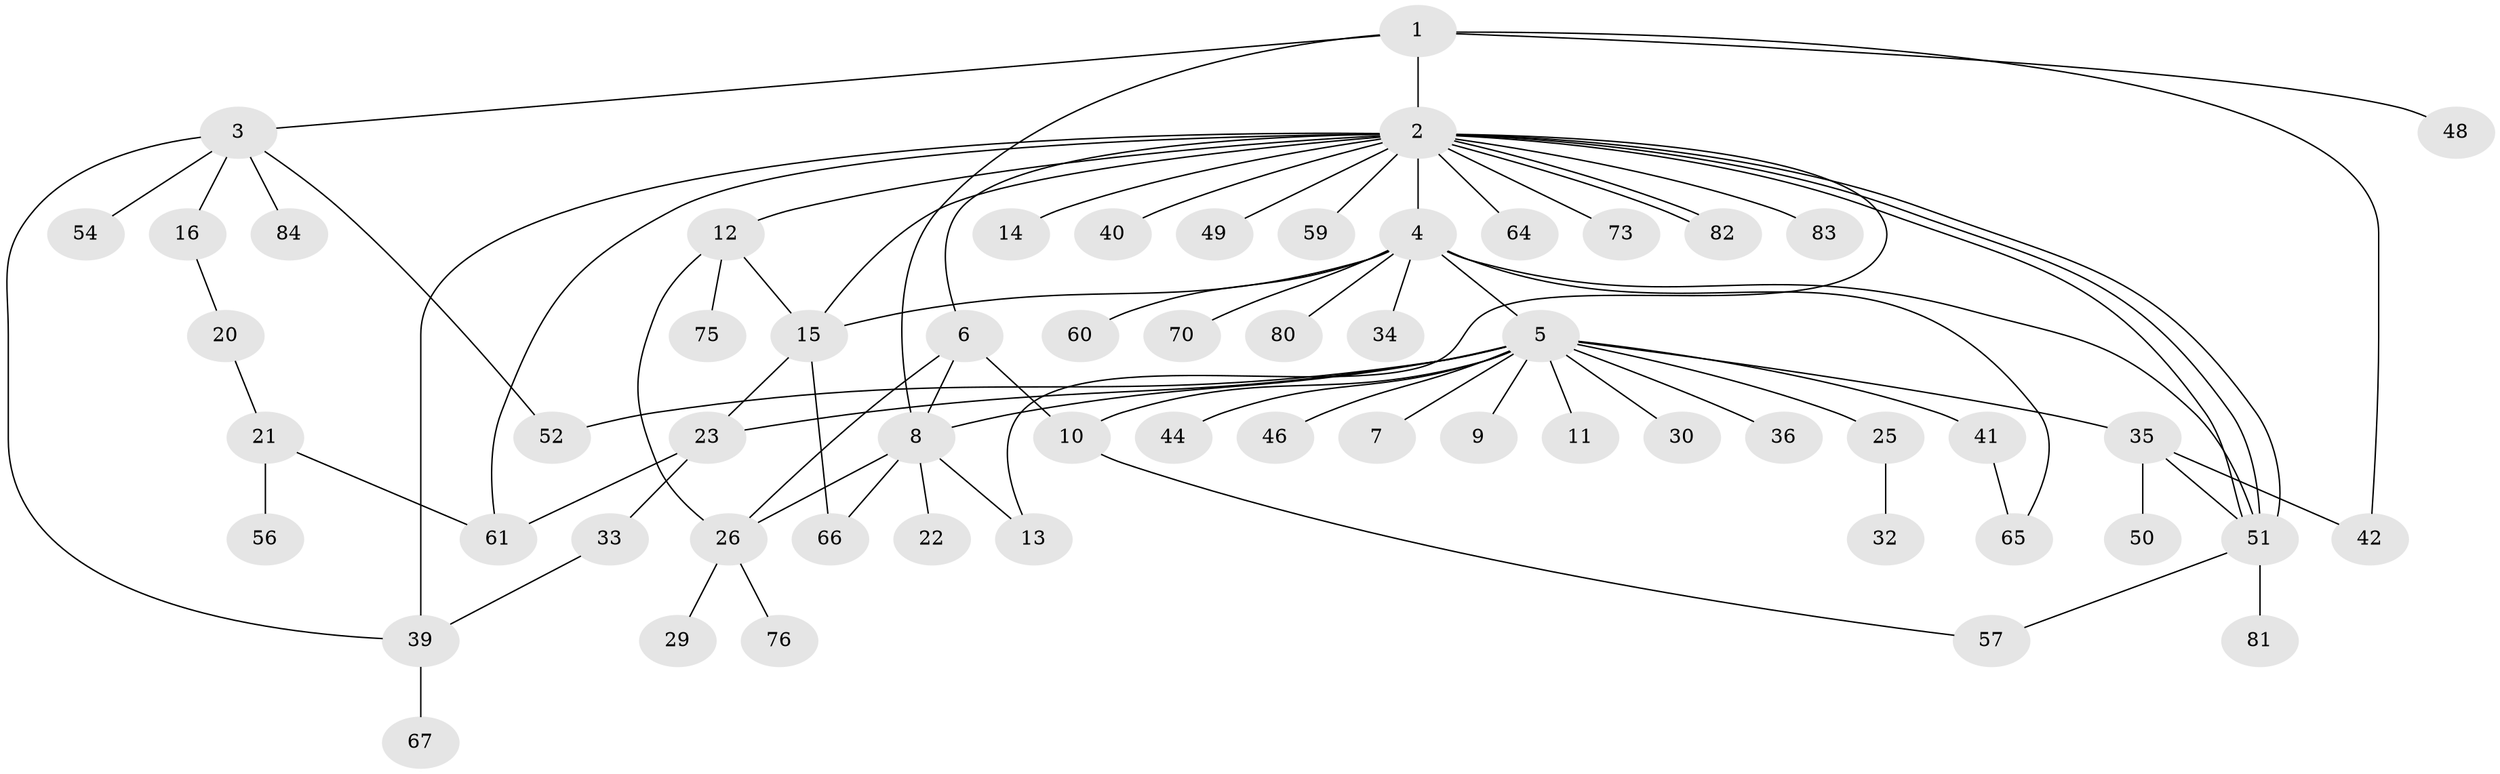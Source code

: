 // Generated by graph-tools (version 1.1) at 2025/23/03/03/25 07:23:54]
// undirected, 59 vertices, 81 edges
graph export_dot {
graph [start="1"]
  node [color=gray90,style=filled];
  1 [super="+74"];
  2 [super="+63"];
  3 [super="+45"];
  4 [super="+28"];
  5 [super="+37"];
  6 [super="+24"];
  7;
  8 [super="+17"];
  9 [super="+62"];
  10 [super="+19"];
  11;
  12 [super="+27"];
  13;
  14;
  15 [super="+43"];
  16 [super="+18"];
  20 [super="+78"];
  21 [super="+53"];
  22 [super="+72"];
  23 [super="+55"];
  25;
  26 [super="+31"];
  29;
  30 [super="+68"];
  32;
  33;
  34;
  35 [super="+38"];
  36;
  39;
  40;
  41 [super="+79"];
  42 [super="+47"];
  44;
  46;
  48;
  49;
  50 [super="+77"];
  51 [super="+71"];
  52 [super="+58"];
  54;
  56;
  57 [super="+69"];
  59;
  60;
  61;
  64;
  65;
  66;
  67;
  70;
  73;
  75;
  76;
  80;
  81;
  82;
  83;
  84;
  1 -- 2;
  1 -- 3;
  1 -- 8;
  1 -- 48;
  1 -- 42;
  2 -- 4;
  2 -- 6;
  2 -- 12;
  2 -- 13;
  2 -- 14;
  2 -- 15;
  2 -- 39;
  2 -- 40;
  2 -- 49;
  2 -- 51;
  2 -- 51;
  2 -- 51;
  2 -- 59;
  2 -- 61;
  2 -- 64;
  2 -- 73;
  2 -- 82;
  2 -- 82;
  2 -- 83;
  3 -- 16;
  3 -- 39;
  3 -- 52;
  3 -- 54;
  3 -- 84;
  4 -- 5 [weight=2];
  4 -- 51;
  4 -- 60;
  4 -- 65;
  4 -- 80;
  4 -- 34;
  4 -- 70;
  4 -- 15;
  5 -- 7;
  5 -- 8 [weight=2];
  5 -- 9;
  5 -- 10;
  5 -- 11;
  5 -- 23;
  5 -- 25;
  5 -- 30;
  5 -- 35 [weight=2];
  5 -- 36;
  5 -- 41;
  5 -- 44;
  5 -- 46;
  5 -- 52;
  6 -- 8;
  6 -- 10;
  6 -- 26;
  8 -- 13;
  8 -- 22;
  8 -- 66;
  8 -- 26;
  10 -- 57;
  12 -- 26;
  12 -- 75;
  12 -- 15;
  15 -- 66;
  15 -- 23;
  16 -- 20;
  20 -- 21;
  21 -- 61;
  21 -- 56;
  23 -- 33;
  23 -- 61;
  25 -- 32;
  26 -- 29;
  26 -- 76;
  33 -- 39;
  35 -- 42;
  35 -- 51;
  35 -- 50;
  39 -- 67;
  41 -- 65;
  51 -- 57;
  51 -- 81;
}
